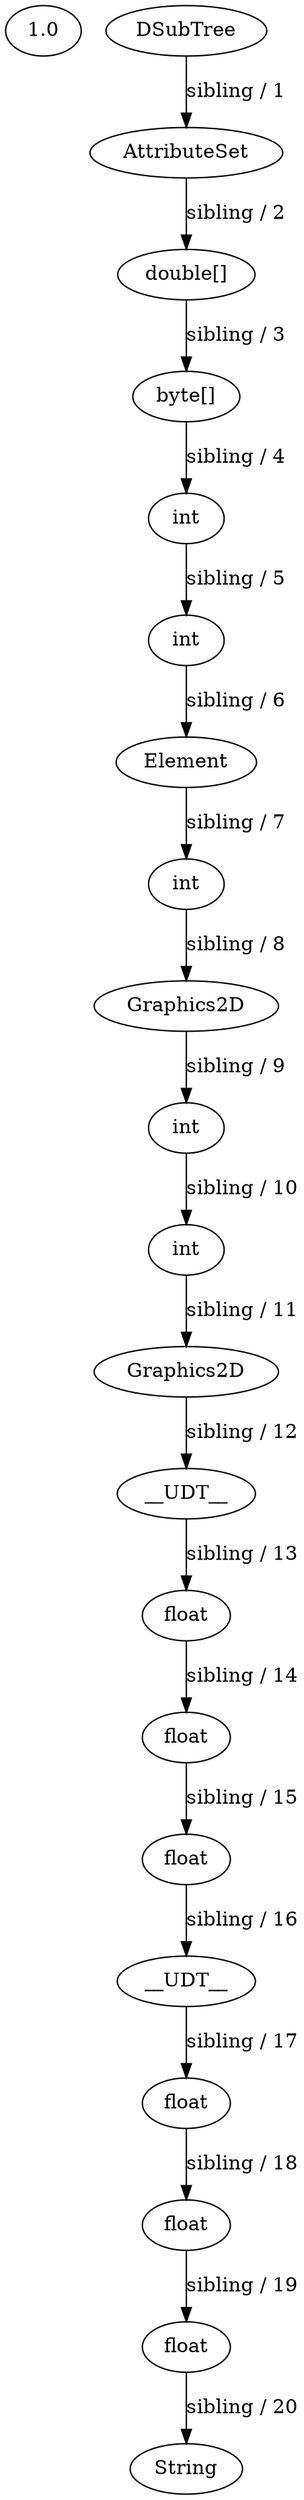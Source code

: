 // Program AST
digraph {
	1.0 [label=1.0]
	0 [label=DSubTree]
	1 [label=AttributeSet]
	0 -> 1 [label="sibling / 1" constraint=true direction=LR]
	2 [label="double[]"]
	1 -> 2 [label="sibling / 2" constraint=true direction=LR]
	3 [label="byte[]"]
	2 -> 3 [label="sibling / 3" constraint=true direction=LR]
	4 [label=int]
	3 -> 4 [label="sibling / 4" constraint=true direction=LR]
	5 [label=int]
	4 -> 5 [label="sibling / 5" constraint=true direction=LR]
	6 [label=Element]
	5 -> 6 [label="sibling / 6" constraint=true direction=LR]
	7 [label=int]
	6 -> 7 [label="sibling / 7" constraint=true direction=LR]
	8 [label=Graphics2D]
	7 -> 8 [label="sibling / 8" constraint=true direction=LR]
	9 [label=int]
	8 -> 9 [label="sibling / 9" constraint=true direction=LR]
	10 [label=int]
	9 -> 10 [label="sibling / 10" constraint=true direction=LR]
	11 [label=Graphics2D]
	10 -> 11 [label="sibling / 11" constraint=true direction=LR]
	12 [label=__UDT__]
	11 -> 12 [label="sibling / 12" constraint=true direction=LR]
	13 [label=float]
	12 -> 13 [label="sibling / 13" constraint=true direction=LR]
	14 [label=float]
	13 -> 14 [label="sibling / 14" constraint=true direction=LR]
	15 [label=float]
	14 -> 15 [label="sibling / 15" constraint=true direction=LR]
	16 [label=__UDT__]
	15 -> 16 [label="sibling / 16" constraint=true direction=LR]
	17 [label=float]
	16 -> 17 [label="sibling / 17" constraint=true direction=LR]
	18 [label=float]
	17 -> 18 [label="sibling / 18" constraint=true direction=LR]
	19 [label=float]
	18 -> 19 [label="sibling / 19" constraint=true direction=LR]
	20 [label=String]
	19 -> 20 [label="sibling / 20" constraint=true direction=LR]
}
